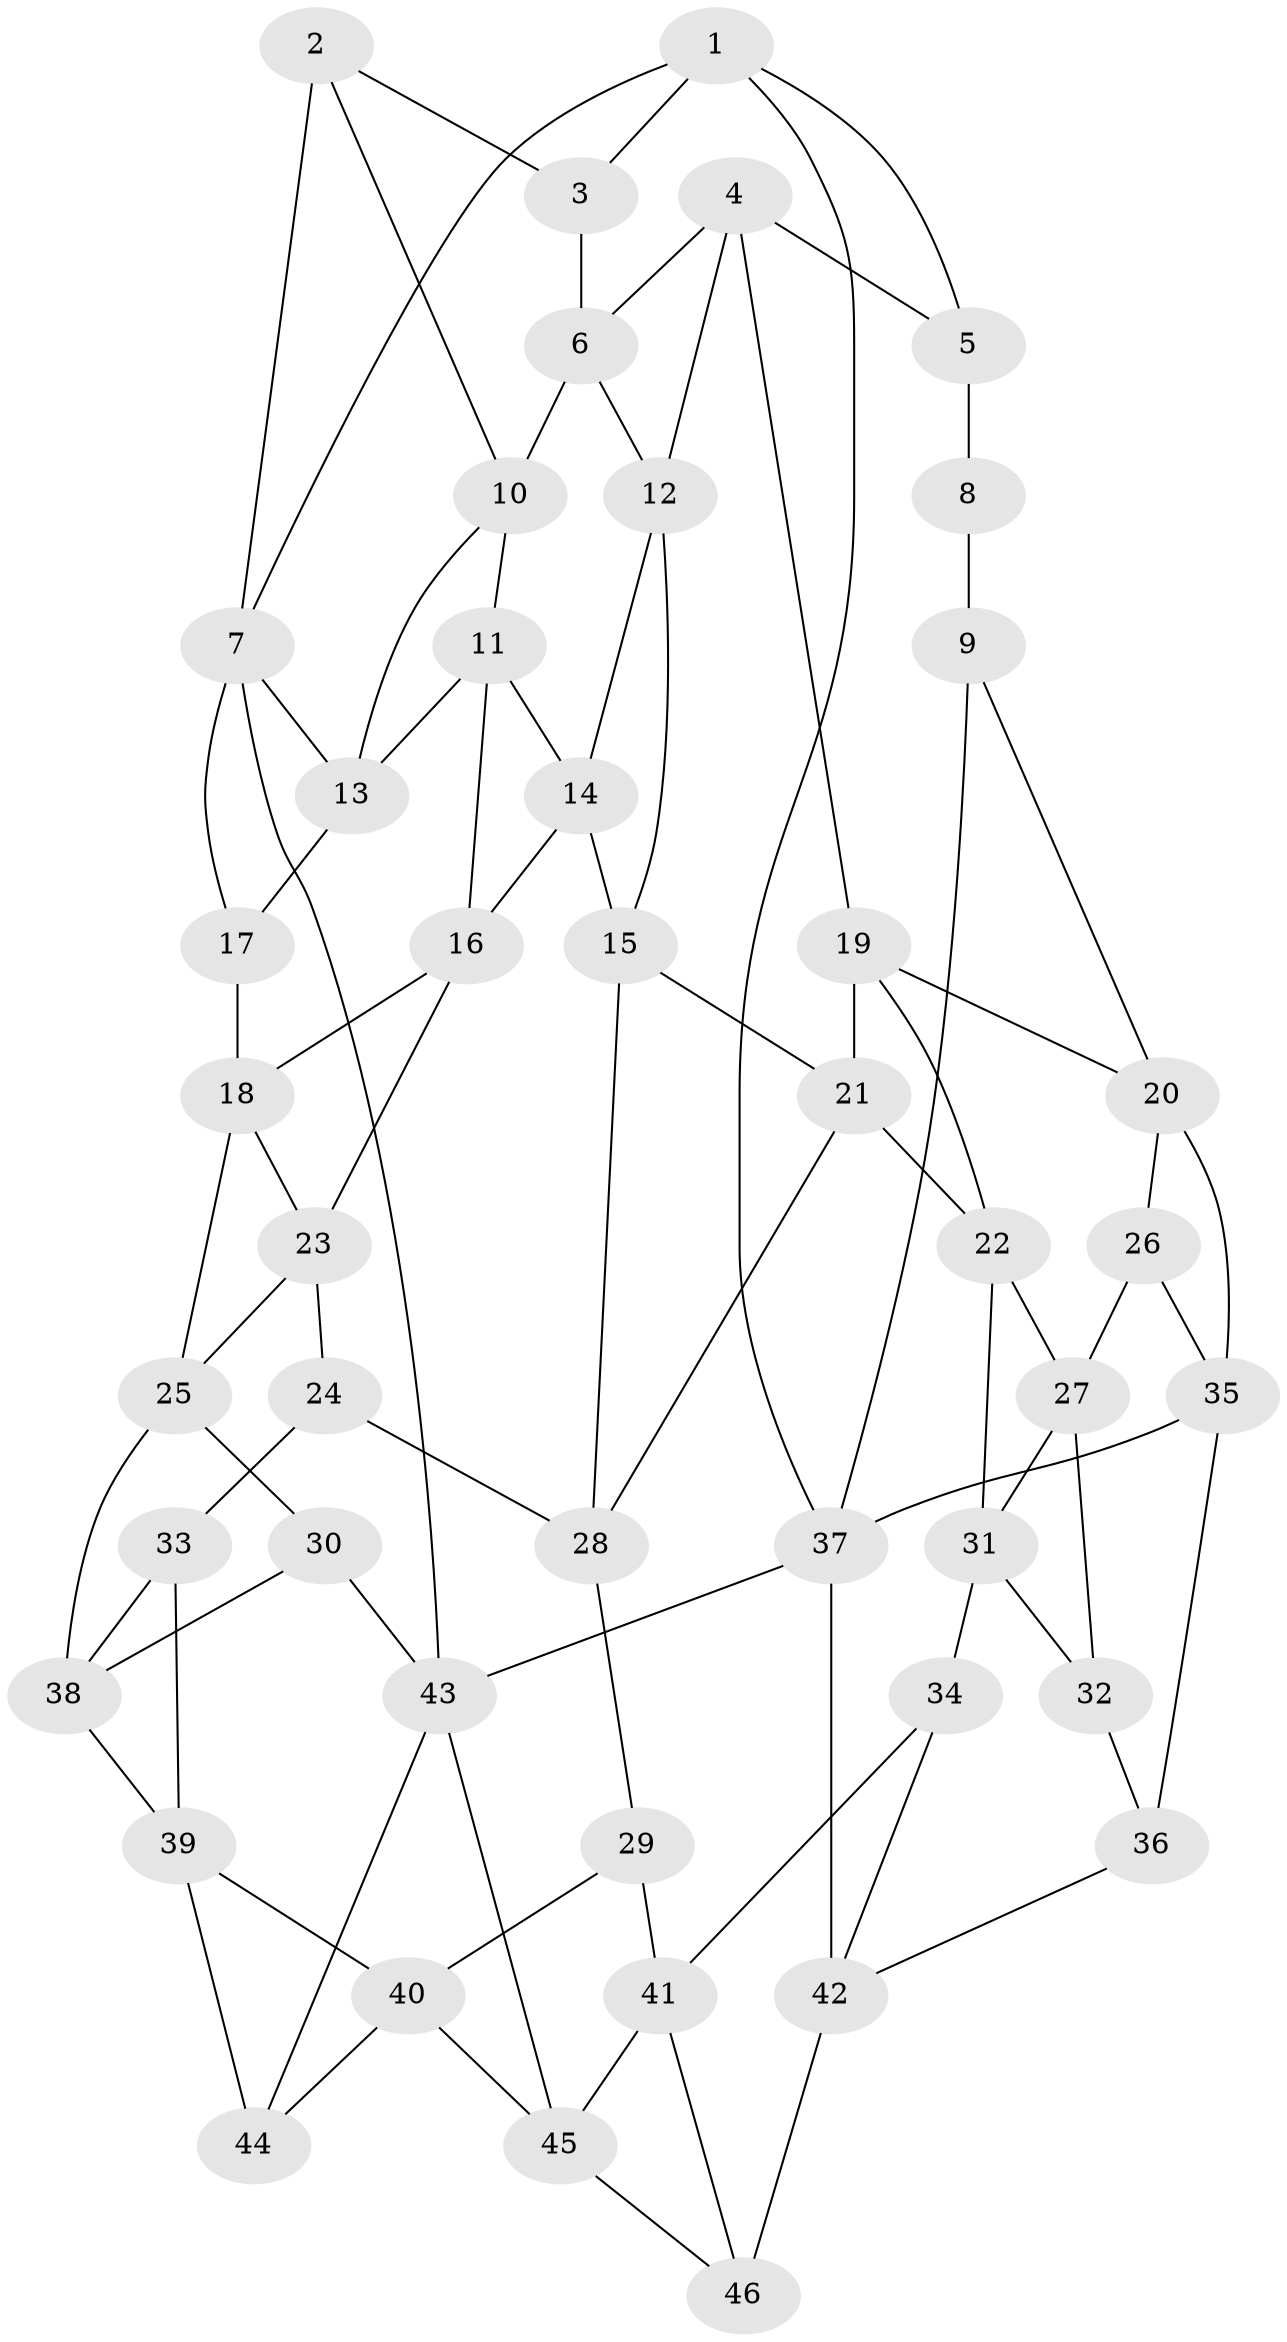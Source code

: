 // original degree distribution, {3: 0.017699115044247787, 6: 0.20353982300884957, 4: 0.23008849557522124, 5: 0.5486725663716814}
// Generated by graph-tools (version 1.1) at 2025/38/03/04/25 23:38:24]
// undirected, 46 vertices, 85 edges
graph export_dot {
  node [color=gray90,style=filled];
  1;
  2;
  3;
  4;
  5;
  6;
  7;
  8;
  9;
  10;
  11;
  12;
  13;
  14;
  15;
  16;
  17;
  18;
  19;
  20;
  21;
  22;
  23;
  24;
  25;
  26;
  27;
  28;
  29;
  30;
  31;
  32;
  33;
  34;
  35;
  36;
  37;
  38;
  39;
  40;
  41;
  42;
  43;
  44;
  45;
  46;
  1 -- 3 [weight=1.0];
  1 -- 5 [weight=1.0];
  1 -- 7 [weight=1.0];
  1 -- 37 [weight=1.0];
  2 -- 3 [weight=1.0];
  2 -- 7 [weight=1.0];
  2 -- 10 [weight=1.0];
  3 -- 6 [weight=1.0];
  4 -- 5 [weight=1.0];
  4 -- 6 [weight=1.0];
  4 -- 12 [weight=1.0];
  4 -- 19 [weight=1.0];
  5 -- 8 [weight=2.0];
  6 -- 10 [weight=1.0];
  6 -- 12 [weight=1.0];
  7 -- 13 [weight=1.0];
  7 -- 17 [weight=1.0];
  7 -- 43 [weight=1.0];
  8 -- 9 [weight=2.0];
  9 -- 20 [weight=1.0];
  9 -- 37 [weight=1.0];
  10 -- 11 [weight=1.0];
  10 -- 13 [weight=1.0];
  11 -- 13 [weight=1.0];
  11 -- 14 [weight=1.0];
  11 -- 16 [weight=1.0];
  12 -- 14 [weight=1.0];
  12 -- 15 [weight=1.0];
  13 -- 17 [weight=1.0];
  14 -- 15 [weight=1.0];
  14 -- 16 [weight=1.0];
  15 -- 21 [weight=1.0];
  15 -- 28 [weight=1.0];
  16 -- 18 [weight=1.0];
  16 -- 23 [weight=1.0];
  17 -- 18 [weight=2.0];
  18 -- 23 [weight=1.0];
  18 -- 25 [weight=1.0];
  19 -- 20 [weight=1.0];
  19 -- 21 [weight=1.0];
  19 -- 22 [weight=1.0];
  20 -- 26 [weight=1.0];
  20 -- 35 [weight=1.0];
  21 -- 22 [weight=1.0];
  21 -- 28 [weight=1.0];
  22 -- 27 [weight=1.0];
  22 -- 31 [weight=1.0];
  23 -- 24 [weight=1.0];
  23 -- 25 [weight=1.0];
  24 -- 28 [weight=1.0];
  24 -- 33 [weight=1.0];
  25 -- 30 [weight=1.0];
  25 -- 38 [weight=1.0];
  26 -- 27 [weight=2.0];
  26 -- 35 [weight=1.0];
  27 -- 31 [weight=1.0];
  27 -- 32 [weight=1.0];
  28 -- 29 [weight=1.0];
  29 -- 40 [weight=1.0];
  29 -- 41 [weight=1.0];
  30 -- 38 [weight=1.0];
  30 -- 43 [weight=1.0];
  31 -- 32 [weight=1.0];
  31 -- 34 [weight=2.0];
  32 -- 36 [weight=1.0];
  33 -- 38 [weight=1.0];
  33 -- 39 [weight=2.0];
  34 -- 41 [weight=1.0];
  34 -- 42 [weight=1.0];
  35 -- 36 [weight=2.0];
  35 -- 37 [weight=2.0];
  36 -- 42 [weight=1.0];
  37 -- 42 [weight=1.0];
  37 -- 43 [weight=1.0];
  38 -- 39 [weight=1.0];
  39 -- 40 [weight=1.0];
  39 -- 44 [weight=2.0];
  40 -- 44 [weight=1.0];
  40 -- 45 [weight=1.0];
  41 -- 45 [weight=1.0];
  41 -- 46 [weight=1.0];
  42 -- 46 [weight=2.0];
  43 -- 44 [weight=1.0];
  43 -- 45 [weight=1.0];
  45 -- 46 [weight=1.0];
}
